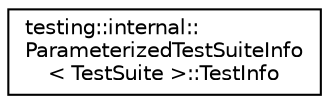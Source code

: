 digraph "Graphical Class Hierarchy"
{
 // INTERACTIVE_SVG=YES
 // LATEX_PDF_SIZE
  edge [fontname="Helvetica",fontsize="10",labelfontname="Helvetica",labelfontsize="10"];
  node [fontname="Helvetica",fontsize="10",shape=record];
  rankdir="LR";
  Node0 [label="testing::internal::\lParameterizedTestSuiteInfo\l\< TestSuite \>::TestInfo",height=0.2,width=0.4,color="black", fillcolor="white", style="filled",URL="$d0/d11/structtesting_1_1internal_1_1_parameterized_test_suite_info_1_1_test_info.html",tooltip=" "];
}
